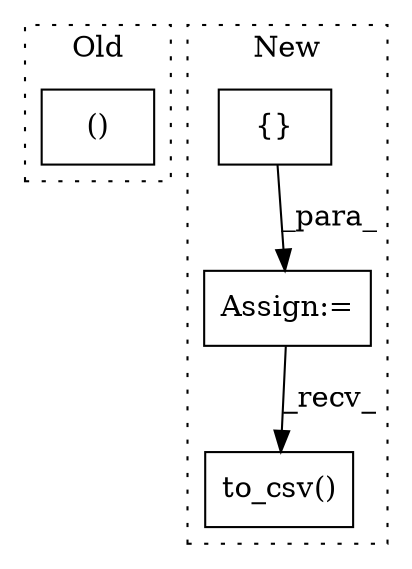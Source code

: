 digraph G {
subgraph cluster0 {
1 [label="()" a="54" s="3175" l="3" shape="box"];
label = "Old";
style="dotted";
}
subgraph cluster1 {
2 [label="to_csv()" a="75" s="4412,4445" l="13,1" shape="box"];
3 [label="{}" a="95" s="4052,4334" l="14,10" shape="box"];
4 [label="Assign:=" a="68" s="4361" l="3" shape="box"];
label = "New";
style="dotted";
}
3 -> 4 [label="_para_"];
4 -> 2 [label="_recv_"];
}